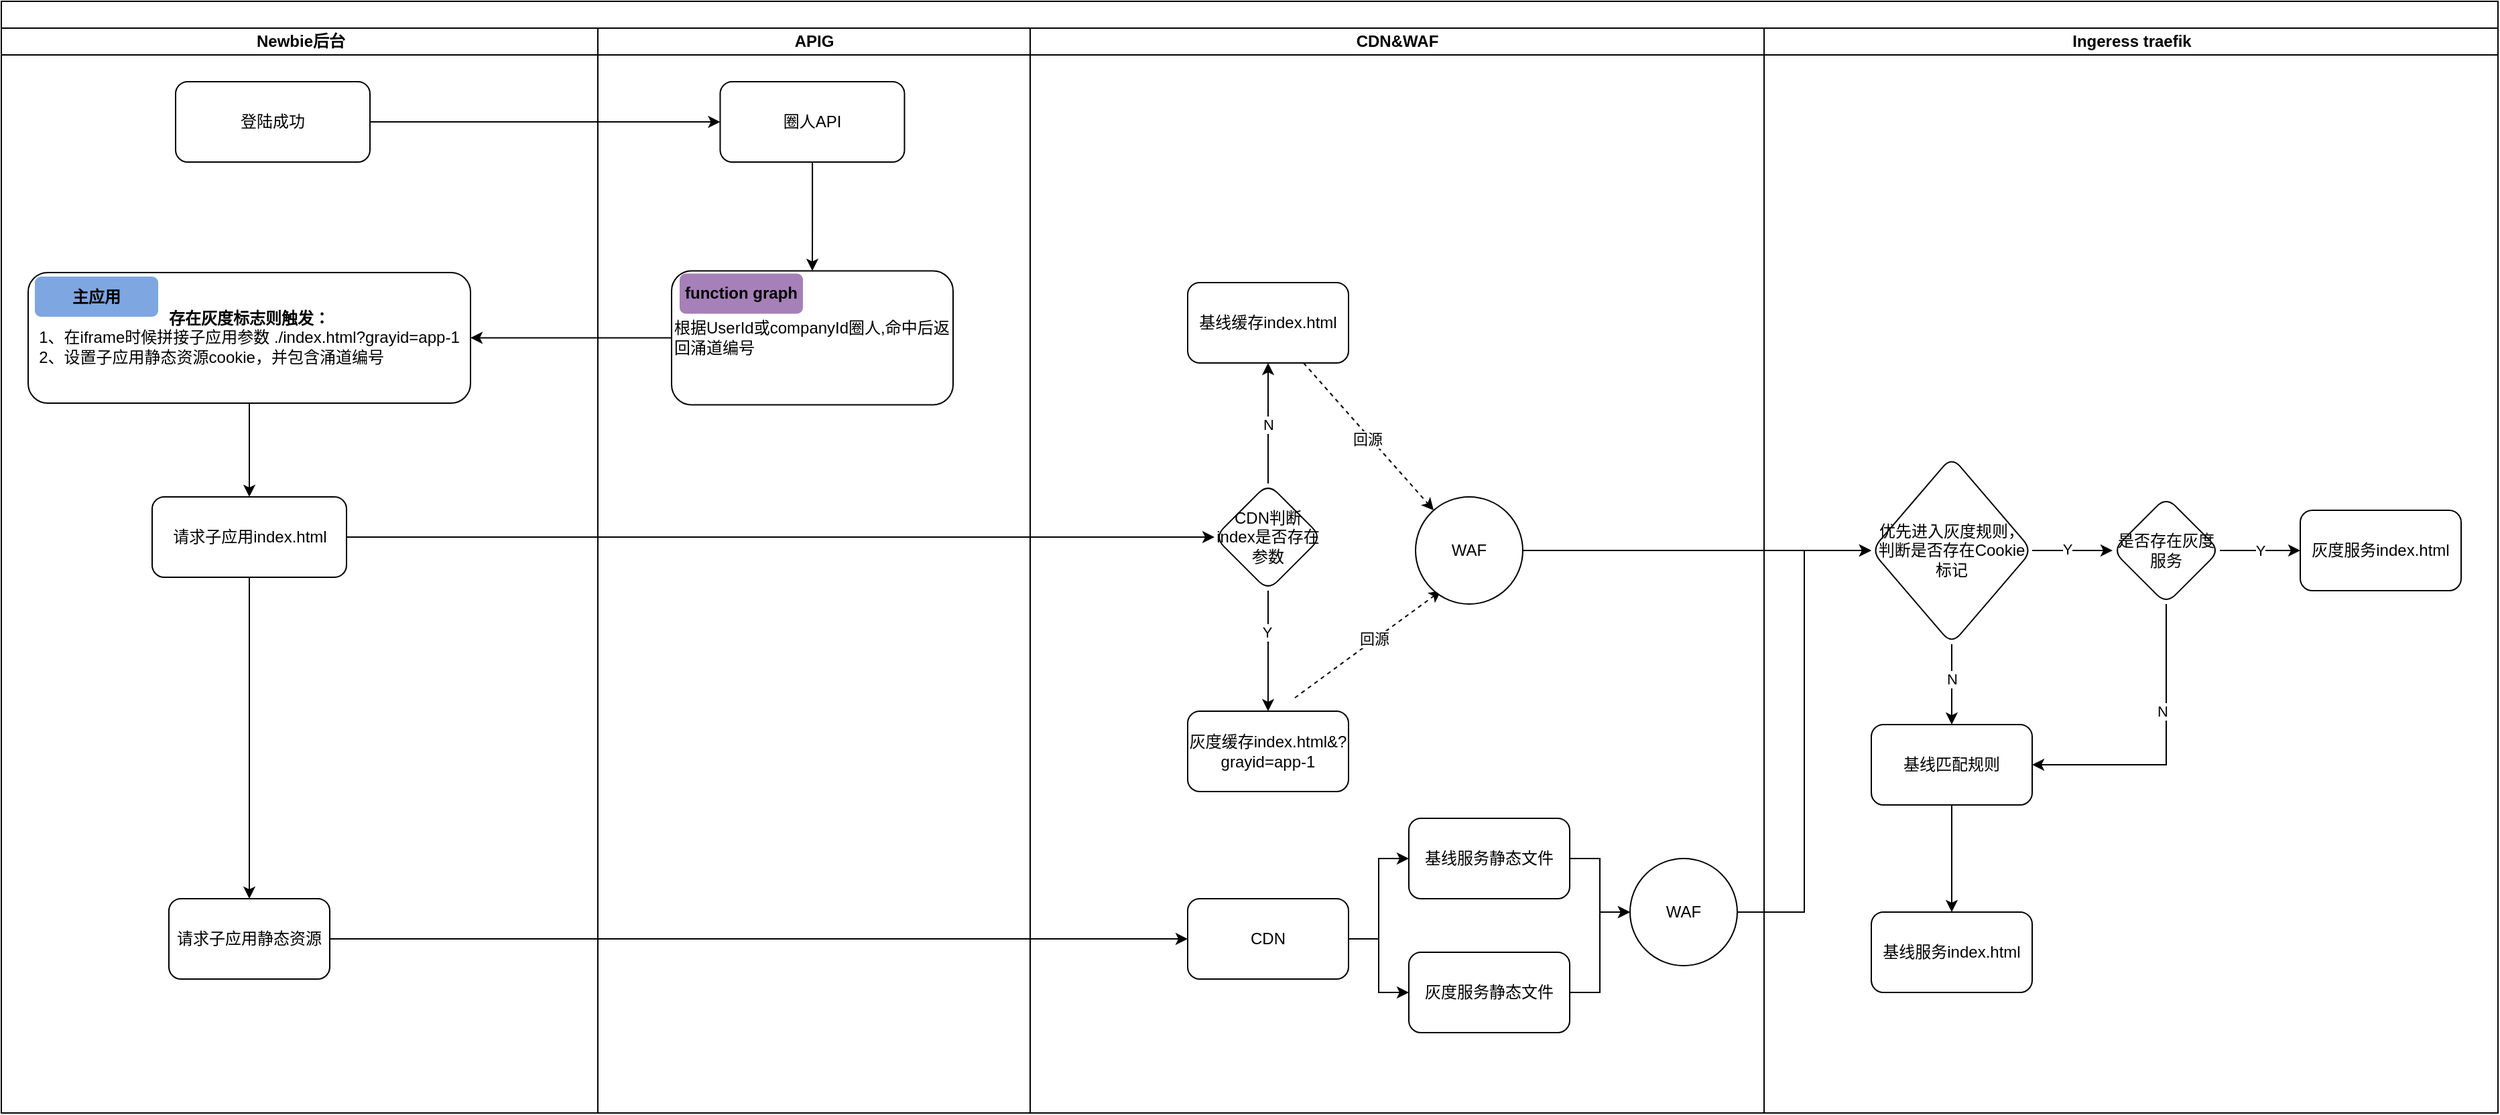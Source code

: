 <mxfile version="22.1.18" type="github">
  <diagram name="Page-1" id="Ulmcyo-dOca-As2Rgz6d">
    <mxGraphModel dx="954" dy="527" grid="1" gridSize="10" guides="1" tooltips="1" connect="1" arrows="1" fold="1" page="1" pageScale="1" pageWidth="850" pageHeight="1100" math="0" shadow="0">
      <root>
        <mxCell id="0" />
        <mxCell id="1" parent="0" />
        <mxCell id="g04L9J98OtsmlWhFjVlN-1" value="" style="swimlane;childLayout=stackLayout;resizeParent=1;resizeParentMax=0;startSize=20;html=1;" vertex="1" parent="1">
          <mxGeometry x="60" y="10" width="1862.5" height="830" as="geometry" />
        </mxCell>
        <mxCell id="g04L9J98OtsmlWhFjVlN-9" value="" style="edgeStyle=orthogonalEdgeStyle;rounded=0;orthogonalLoop=1;jettySize=auto;html=1;" edge="1" parent="g04L9J98OtsmlWhFjVlN-1" source="g04L9J98OtsmlWhFjVlN-5" target="g04L9J98OtsmlWhFjVlN-8">
          <mxGeometry relative="1" as="geometry" />
        </mxCell>
        <mxCell id="g04L9J98OtsmlWhFjVlN-17" value="" style="edgeStyle=orthogonalEdgeStyle;rounded=0;orthogonalLoop=1;jettySize=auto;html=1;" edge="1" parent="g04L9J98OtsmlWhFjVlN-1" source="g04L9J98OtsmlWhFjVlN-12" target="g04L9J98OtsmlWhFjVlN-16">
          <mxGeometry relative="1" as="geometry" />
        </mxCell>
        <mxCell id="g04L9J98OtsmlWhFjVlN-2" value="Newbie后台" style="swimlane;startSize=20;html=1;" vertex="1" parent="g04L9J98OtsmlWhFjVlN-1">
          <mxGeometry y="20" width="445" height="810" as="geometry" />
        </mxCell>
        <mxCell id="g04L9J98OtsmlWhFjVlN-5" value="登陆成功" style="rounded=1;whiteSpace=wrap;html=1;" vertex="1" parent="g04L9J98OtsmlWhFjVlN-2">
          <mxGeometry x="130" y="40" width="145" height="60" as="geometry" />
        </mxCell>
        <mxCell id="g04L9J98OtsmlWhFjVlN-74" style="edgeStyle=orthogonalEdgeStyle;rounded=0;orthogonalLoop=1;jettySize=auto;html=1;entryX=0.5;entryY=0;entryDx=0;entryDy=0;" edge="1" parent="g04L9J98OtsmlWhFjVlN-2" source="g04L9J98OtsmlWhFjVlN-16" target="g04L9J98OtsmlWhFjVlN-53">
          <mxGeometry relative="1" as="geometry">
            <mxPoint x="185" y="340" as="targetPoint" />
          </mxGeometry>
        </mxCell>
        <mxCell id="g04L9J98OtsmlWhFjVlN-16" value="&lt;font style=&quot;font-size: 12px;&quot;&gt;&lt;b&gt;存在灰度标志则触发：&lt;br&gt;&lt;div style=&quot;text-align: left;&quot;&gt;&lt;span style=&quot;background-color: initial; font-weight: normal;&quot;&gt;1、在iframe时候拼接子应用参数 ./index.html?grayid=app-1&lt;/span&gt;&lt;/div&gt;&lt;/b&gt;&lt;/font&gt;&lt;div style=&quot;text-align: left;&quot;&gt;&lt;span style=&quot;background-color: initial;&quot;&gt;2、设置子应用静态资源cookie，并包含&lt;/span&gt;&lt;span style=&quot;background-color: initial;&quot;&gt;涌道编号&lt;/span&gt;&lt;/div&gt;" style="whiteSpace=wrap;html=1;rounded=1;" vertex="1" parent="g04L9J98OtsmlWhFjVlN-2">
          <mxGeometry x="20" y="182.5" width="330" height="97.5" as="geometry" />
        </mxCell>
        <mxCell id="g04L9J98OtsmlWhFjVlN-130" value="" style="edgeStyle=orthogonalEdgeStyle;rounded=0;orthogonalLoop=1;jettySize=auto;html=1;" edge="1" parent="g04L9J98OtsmlWhFjVlN-2" source="g04L9J98OtsmlWhFjVlN-53" target="g04L9J98OtsmlWhFjVlN-129">
          <mxGeometry relative="1" as="geometry" />
        </mxCell>
        <mxCell id="g04L9J98OtsmlWhFjVlN-53" value="请求子应用index.html" style="rounded=1;whiteSpace=wrap;html=1;" vertex="1" parent="g04L9J98OtsmlWhFjVlN-2">
          <mxGeometry x="112.5" y="350" width="145" height="60" as="geometry" />
        </mxCell>
        <mxCell id="g04L9J98OtsmlWhFjVlN-54" value="&lt;b&gt;主应用&lt;/b&gt;" style="text;html=1;strokeColor=none;fillColor=#7EA6E0;align=center;verticalAlign=middle;whiteSpace=wrap;rounded=1;" vertex="1" parent="g04L9J98OtsmlWhFjVlN-2">
          <mxGeometry x="25" y="185.5" width="92" height="30" as="geometry" />
        </mxCell>
        <mxCell id="g04L9J98OtsmlWhFjVlN-129" value="请求子应用静态资源" style="whiteSpace=wrap;html=1;rounded=1;" vertex="1" parent="g04L9J98OtsmlWhFjVlN-2">
          <mxGeometry x="125" y="650" width="120" height="60" as="geometry" />
        </mxCell>
        <mxCell id="g04L9J98OtsmlWhFjVlN-3" value="APIG" style="swimlane;startSize=20;html=1;" vertex="1" parent="g04L9J98OtsmlWhFjVlN-1">
          <mxGeometry x="445" y="20" width="322.5" height="810" as="geometry" />
        </mxCell>
        <mxCell id="g04L9J98OtsmlWhFjVlN-13" value="" style="edgeStyle=orthogonalEdgeStyle;rounded=0;orthogonalLoop=1;jettySize=auto;html=1;" edge="1" parent="g04L9J98OtsmlWhFjVlN-3" source="g04L9J98OtsmlWhFjVlN-8" target="g04L9J98OtsmlWhFjVlN-12">
          <mxGeometry relative="1" as="geometry" />
        </mxCell>
        <mxCell id="g04L9J98OtsmlWhFjVlN-8" value="圈人API" style="rounded=1;whiteSpace=wrap;html=1;" vertex="1" parent="g04L9J98OtsmlWhFjVlN-3">
          <mxGeometry x="91.25" y="40" width="137.5" height="60" as="geometry" />
        </mxCell>
        <mxCell id="g04L9J98OtsmlWhFjVlN-12" value="根据UserId或companyId圈人,命中后返回涌道编号" style="rounded=1;whiteSpace=wrap;html=1;align=left;" vertex="1" parent="g04L9J98OtsmlWhFjVlN-3">
          <mxGeometry x="55" y="181.25" width="210" height="100" as="geometry" />
        </mxCell>
        <mxCell id="g04L9J98OtsmlWhFjVlN-15" value="&lt;b&gt;function graph&lt;/b&gt;" style="text;html=1;strokeColor=none;fillColor=#A680B8;align=center;verticalAlign=middle;whiteSpace=wrap;rounded=1;" vertex="1" parent="g04L9J98OtsmlWhFjVlN-3">
          <mxGeometry x="61" y="183.25" width="92" height="30" as="geometry" />
        </mxCell>
        <mxCell id="g04L9J98OtsmlWhFjVlN-72" value="" style="edgeStyle=orthogonalEdgeStyle;rounded=0;orthogonalLoop=1;jettySize=auto;html=1;" edge="1" parent="g04L9J98OtsmlWhFjVlN-1" source="g04L9J98OtsmlWhFjVlN-53" target="g04L9J98OtsmlWhFjVlN-71">
          <mxGeometry relative="1" as="geometry" />
        </mxCell>
        <mxCell id="g04L9J98OtsmlWhFjVlN-261" style="edgeStyle=orthogonalEdgeStyle;rounded=0;orthogonalLoop=1;jettySize=auto;html=1;entryX=0;entryY=0.5;entryDx=0;entryDy=0;" edge="1" parent="g04L9J98OtsmlWhFjVlN-1" source="g04L9J98OtsmlWhFjVlN-145" target="g04L9J98OtsmlWhFjVlN-255">
          <mxGeometry relative="1" as="geometry" />
        </mxCell>
        <mxCell id="g04L9J98OtsmlWhFjVlN-48" value="CDN&amp;amp;WAF" style="swimlane;startSize=20;html=1;" vertex="1" parent="g04L9J98OtsmlWhFjVlN-1">
          <mxGeometry x="767.5" y="20" width="547.5" height="810" as="geometry" />
        </mxCell>
        <mxCell id="g04L9J98OtsmlWhFjVlN-86" value="" style="edgeStyle=orthogonalEdgeStyle;rounded=0;orthogonalLoop=1;jettySize=auto;html=1;" edge="1" parent="g04L9J98OtsmlWhFjVlN-48" source="g04L9J98OtsmlWhFjVlN-71" target="g04L9J98OtsmlWhFjVlN-85">
          <mxGeometry relative="1" as="geometry" />
        </mxCell>
        <mxCell id="g04L9J98OtsmlWhFjVlN-87" value="Y" style="edgeLabel;html=1;align=center;verticalAlign=middle;resizable=0;points=[];" vertex="1" connectable="0" parent="g04L9J98OtsmlWhFjVlN-86">
          <mxGeometry x="-0.311" y="-1" relative="1" as="geometry">
            <mxPoint as="offset" />
          </mxGeometry>
        </mxCell>
        <mxCell id="g04L9J98OtsmlWhFjVlN-138" value="" style="edgeStyle=orthogonalEdgeStyle;rounded=0;orthogonalLoop=1;jettySize=auto;html=1;" edge="1" parent="g04L9J98OtsmlWhFjVlN-48" source="g04L9J98OtsmlWhFjVlN-71" target="g04L9J98OtsmlWhFjVlN-137">
          <mxGeometry relative="1" as="geometry" />
        </mxCell>
        <mxCell id="g04L9J98OtsmlWhFjVlN-139" value="N" style="edgeLabel;html=1;align=center;verticalAlign=middle;resizable=0;points=[];" vertex="1" connectable="0" parent="g04L9J98OtsmlWhFjVlN-138">
          <mxGeometry x="-0.022" relative="1" as="geometry">
            <mxPoint as="offset" />
          </mxGeometry>
        </mxCell>
        <mxCell id="g04L9J98OtsmlWhFjVlN-71" value="CDN判断index是否存在参数" style="rhombus;whiteSpace=wrap;html=1;rounded=1;" vertex="1" parent="g04L9J98OtsmlWhFjVlN-48">
          <mxGeometry x="137.5" y="340" width="80" height="80" as="geometry" />
        </mxCell>
        <mxCell id="g04L9J98OtsmlWhFjVlN-148" style="rounded=0;orthogonalLoop=1;jettySize=auto;html=1;entryX=0.5;entryY=1;entryDx=0;entryDy=0;dashed=1;" edge="1" parent="g04L9J98OtsmlWhFjVlN-48">
          <mxGeometry relative="1" as="geometry">
            <mxPoint x="197.499" y="500" as="sourcePoint" />
            <mxPoint x="306.59" y="420" as="targetPoint" />
          </mxGeometry>
        </mxCell>
        <mxCell id="g04L9J98OtsmlWhFjVlN-153" value="回源" style="edgeLabel;html=1;align=center;verticalAlign=middle;resizable=0;points=[];" vertex="1" connectable="0" parent="g04L9J98OtsmlWhFjVlN-148">
          <mxGeometry x="0.09" y="1" relative="1" as="geometry">
            <mxPoint as="offset" />
          </mxGeometry>
        </mxCell>
        <mxCell id="g04L9J98OtsmlWhFjVlN-85" value="灰度缓存index.html&amp;amp;?grayid=app-1" style="whiteSpace=wrap;html=1;rounded=1;" vertex="1" parent="g04L9J98OtsmlWhFjVlN-48">
          <mxGeometry x="117.5" y="510" width="120" height="60" as="geometry" />
        </mxCell>
        <mxCell id="g04L9J98OtsmlWhFjVlN-146" value="" style="rounded=0;orthogonalLoop=1;jettySize=auto;html=1;dashed=1;" edge="1" parent="g04L9J98OtsmlWhFjVlN-48" source="g04L9J98OtsmlWhFjVlN-137" target="g04L9J98OtsmlWhFjVlN-145">
          <mxGeometry relative="1" as="geometry" />
        </mxCell>
        <mxCell id="g04L9J98OtsmlWhFjVlN-147" value="回源" style="edgeLabel;html=1;align=center;verticalAlign=middle;resizable=0;points=[];" vertex="1" connectable="0" parent="g04L9J98OtsmlWhFjVlN-146">
          <mxGeometry y="-2" relative="1" as="geometry">
            <mxPoint as="offset" />
          </mxGeometry>
        </mxCell>
        <mxCell id="g04L9J98OtsmlWhFjVlN-137" value="基线缓存index.html" style="whiteSpace=wrap;html=1;rounded=1;" vertex="1" parent="g04L9J98OtsmlWhFjVlN-48">
          <mxGeometry x="117.5" y="190" width="120" height="60" as="geometry" />
        </mxCell>
        <mxCell id="g04L9J98OtsmlWhFjVlN-145" value="WAF" style="ellipse;whiteSpace=wrap;html=1;rounded=1;" vertex="1" parent="g04L9J98OtsmlWhFjVlN-48">
          <mxGeometry x="287.5" y="350" width="80" height="80" as="geometry" />
        </mxCell>
        <mxCell id="g04L9J98OtsmlWhFjVlN-275" style="edgeStyle=orthogonalEdgeStyle;rounded=0;orthogonalLoop=1;jettySize=auto;html=1;entryX=0;entryY=0.5;entryDx=0;entryDy=0;" edge="1" parent="g04L9J98OtsmlWhFjVlN-48" source="g04L9J98OtsmlWhFjVlN-271" target="g04L9J98OtsmlWhFjVlN-273">
          <mxGeometry relative="1" as="geometry" />
        </mxCell>
        <mxCell id="g04L9J98OtsmlWhFjVlN-276" style="edgeStyle=orthogonalEdgeStyle;rounded=0;orthogonalLoop=1;jettySize=auto;html=1;entryX=0;entryY=0.5;entryDx=0;entryDy=0;" edge="1" parent="g04L9J98OtsmlWhFjVlN-48" source="g04L9J98OtsmlWhFjVlN-271" target="g04L9J98OtsmlWhFjVlN-274">
          <mxGeometry relative="1" as="geometry" />
        </mxCell>
        <mxCell id="g04L9J98OtsmlWhFjVlN-271" value="CDN" style="whiteSpace=wrap;html=1;rounded=1;" vertex="1" parent="g04L9J98OtsmlWhFjVlN-48">
          <mxGeometry x="117.5" y="650" width="120" height="60" as="geometry" />
        </mxCell>
        <mxCell id="g04L9J98OtsmlWhFjVlN-279" style="edgeStyle=orthogonalEdgeStyle;rounded=0;orthogonalLoop=1;jettySize=auto;html=1;entryX=0;entryY=0.5;entryDx=0;entryDy=0;" edge="1" parent="g04L9J98OtsmlWhFjVlN-48" source="g04L9J98OtsmlWhFjVlN-273" target="g04L9J98OtsmlWhFjVlN-277">
          <mxGeometry relative="1" as="geometry" />
        </mxCell>
        <mxCell id="g04L9J98OtsmlWhFjVlN-273" value="基线服务静态文件" style="whiteSpace=wrap;html=1;rounded=1;" vertex="1" parent="g04L9J98OtsmlWhFjVlN-48">
          <mxGeometry x="282.5" y="590" width="120" height="60" as="geometry" />
        </mxCell>
        <mxCell id="g04L9J98OtsmlWhFjVlN-280" style="edgeStyle=orthogonalEdgeStyle;rounded=0;orthogonalLoop=1;jettySize=auto;html=1;" edge="1" parent="g04L9J98OtsmlWhFjVlN-48" source="g04L9J98OtsmlWhFjVlN-274" target="g04L9J98OtsmlWhFjVlN-277">
          <mxGeometry relative="1" as="geometry" />
        </mxCell>
        <mxCell id="g04L9J98OtsmlWhFjVlN-274" value="灰度服务静态文件" style="whiteSpace=wrap;html=1;rounded=1;" vertex="1" parent="g04L9J98OtsmlWhFjVlN-48">
          <mxGeometry x="282.5" y="690" width="120" height="60" as="geometry" />
        </mxCell>
        <mxCell id="g04L9J98OtsmlWhFjVlN-277" value="WAF" style="ellipse;whiteSpace=wrap;html=1;rounded=1;" vertex="1" parent="g04L9J98OtsmlWhFjVlN-48">
          <mxGeometry x="447.5" y="620" width="80" height="80" as="geometry" />
        </mxCell>
        <mxCell id="g04L9J98OtsmlWhFjVlN-238" value="Ingeress traefik" style="swimlane;startSize=20;html=1;" vertex="1" parent="g04L9J98OtsmlWhFjVlN-1">
          <mxGeometry x="1315" y="20" width="547.5" height="810" as="geometry" />
        </mxCell>
        <mxCell id="g04L9J98OtsmlWhFjVlN-255" value="优先进入灰度规则，判断是否存在Cookie标记" style="rhombus;whiteSpace=wrap;html=1;rounded=1;" vertex="1" parent="g04L9J98OtsmlWhFjVlN-238">
          <mxGeometry x="80" y="320" width="120" height="140" as="geometry" />
        </mxCell>
        <mxCell id="g04L9J98OtsmlWhFjVlN-264" value="" style="edgeStyle=orthogonalEdgeStyle;rounded=0;orthogonalLoop=1;jettySize=auto;html=1;" edge="1" parent="g04L9J98OtsmlWhFjVlN-238" source="g04L9J98OtsmlWhFjVlN-256" target="g04L9J98OtsmlWhFjVlN-263">
          <mxGeometry relative="1" as="geometry" />
        </mxCell>
        <mxCell id="g04L9J98OtsmlWhFjVlN-256" value="基线匹配规则" style="whiteSpace=wrap;html=1;rounded=1;" vertex="1" parent="g04L9J98OtsmlWhFjVlN-238">
          <mxGeometry x="80" y="520" width="120" height="60" as="geometry" />
        </mxCell>
        <mxCell id="g04L9J98OtsmlWhFjVlN-251" value="" style="edgeStyle=orthogonalEdgeStyle;rounded=0;orthogonalLoop=1;jettySize=auto;html=1;" edge="1" parent="g04L9J98OtsmlWhFjVlN-238" source="g04L9J98OtsmlWhFjVlN-255" target="g04L9J98OtsmlWhFjVlN-256">
          <mxGeometry relative="1" as="geometry" />
        </mxCell>
        <mxCell id="g04L9J98OtsmlWhFjVlN-252" value="N" style="edgeLabel;html=1;align=center;verticalAlign=middle;resizable=0;points=[];" vertex="1" connectable="0" parent="g04L9J98OtsmlWhFjVlN-251">
          <mxGeometry x="-0.133" relative="1" as="geometry">
            <mxPoint as="offset" />
          </mxGeometry>
        </mxCell>
        <mxCell id="g04L9J98OtsmlWhFjVlN-267" style="edgeStyle=orthogonalEdgeStyle;rounded=0;orthogonalLoop=1;jettySize=auto;html=1;entryX=1;entryY=0.5;entryDx=0;entryDy=0;" edge="1" parent="g04L9J98OtsmlWhFjVlN-238" source="g04L9J98OtsmlWhFjVlN-259" target="g04L9J98OtsmlWhFjVlN-256">
          <mxGeometry relative="1" as="geometry">
            <Array as="points">
              <mxPoint x="300" y="550" />
            </Array>
          </mxGeometry>
        </mxCell>
        <mxCell id="g04L9J98OtsmlWhFjVlN-268" value="N" style="edgeLabel;html=1;align=center;verticalAlign=middle;resizable=0;points=[];" vertex="1" connectable="0" parent="g04L9J98OtsmlWhFjVlN-267">
          <mxGeometry x="-0.273" y="-3" relative="1" as="geometry">
            <mxPoint as="offset" />
          </mxGeometry>
        </mxCell>
        <mxCell id="g04L9J98OtsmlWhFjVlN-259" value="是否存在灰度服务" style="rhombus;whiteSpace=wrap;html=1;rounded=1;" vertex="1" parent="g04L9J98OtsmlWhFjVlN-238">
          <mxGeometry x="260" y="350" width="80" height="80" as="geometry" />
        </mxCell>
        <mxCell id="g04L9J98OtsmlWhFjVlN-253" value="" style="edgeStyle=orthogonalEdgeStyle;rounded=0;orthogonalLoop=1;jettySize=auto;html=1;" edge="1" parent="g04L9J98OtsmlWhFjVlN-238" source="g04L9J98OtsmlWhFjVlN-255" target="g04L9J98OtsmlWhFjVlN-259">
          <mxGeometry relative="1" as="geometry" />
        </mxCell>
        <mxCell id="g04L9J98OtsmlWhFjVlN-254" value="Y" style="edgeLabel;html=1;align=center;verticalAlign=middle;resizable=0;points=[];" vertex="1" connectable="0" parent="g04L9J98OtsmlWhFjVlN-253">
          <mxGeometry x="-0.15" y="1" relative="1" as="geometry">
            <mxPoint as="offset" />
          </mxGeometry>
        </mxCell>
        <mxCell id="g04L9J98OtsmlWhFjVlN-260" value="灰度服务index.html" style="whiteSpace=wrap;html=1;rounded=1;" vertex="1" parent="g04L9J98OtsmlWhFjVlN-238">
          <mxGeometry x="400" y="360" width="120" height="60" as="geometry" />
        </mxCell>
        <mxCell id="g04L9J98OtsmlWhFjVlN-258" value="Y" style="edgeStyle=orthogonalEdgeStyle;rounded=0;orthogonalLoop=1;jettySize=auto;html=1;" edge="1" parent="g04L9J98OtsmlWhFjVlN-238" source="g04L9J98OtsmlWhFjVlN-259" target="g04L9J98OtsmlWhFjVlN-260">
          <mxGeometry relative="1" as="geometry" />
        </mxCell>
        <mxCell id="g04L9J98OtsmlWhFjVlN-263" value="基线服务index.html" style="whiteSpace=wrap;html=1;rounded=1;" vertex="1" parent="g04L9J98OtsmlWhFjVlN-238">
          <mxGeometry x="80" y="660" width="120" height="60" as="geometry" />
        </mxCell>
        <mxCell id="g04L9J98OtsmlWhFjVlN-272" value="" style="edgeStyle=orthogonalEdgeStyle;rounded=0;orthogonalLoop=1;jettySize=auto;html=1;" edge="1" parent="g04L9J98OtsmlWhFjVlN-1" source="g04L9J98OtsmlWhFjVlN-129" target="g04L9J98OtsmlWhFjVlN-271">
          <mxGeometry relative="1" as="geometry" />
        </mxCell>
        <mxCell id="g04L9J98OtsmlWhFjVlN-278" style="edgeStyle=orthogonalEdgeStyle;rounded=0;orthogonalLoop=1;jettySize=auto;html=1;entryX=0;entryY=0.5;entryDx=0;entryDy=0;" edge="1" parent="g04L9J98OtsmlWhFjVlN-1" source="g04L9J98OtsmlWhFjVlN-277" target="g04L9J98OtsmlWhFjVlN-255">
          <mxGeometry relative="1" as="geometry" />
        </mxCell>
      </root>
    </mxGraphModel>
  </diagram>
</mxfile>
